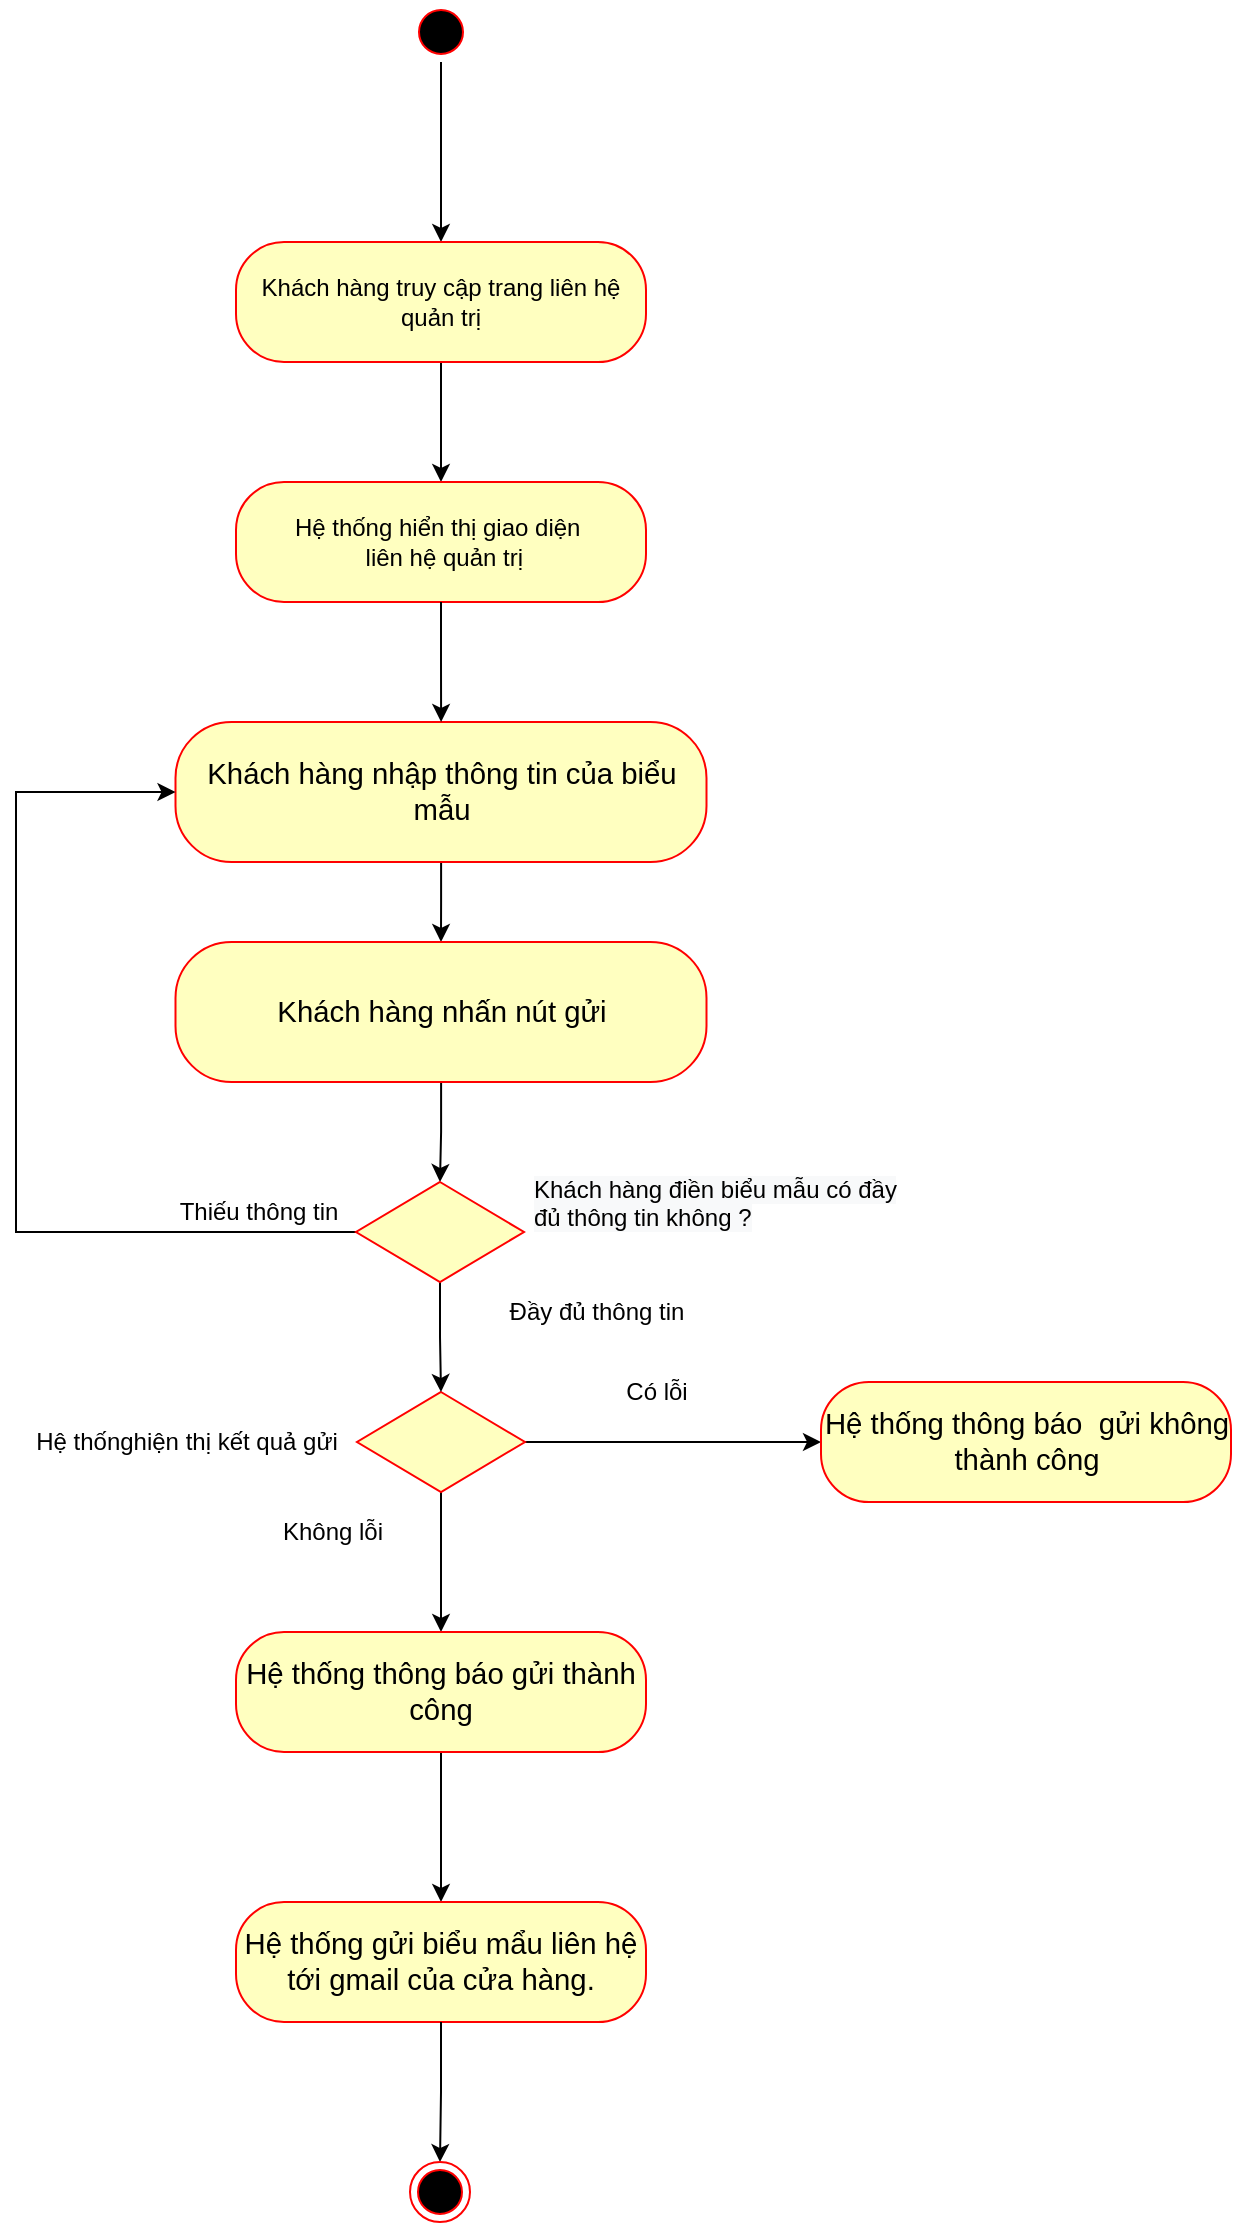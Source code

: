 <mxfile version="16.5.1" type="device"><diagram id="GWz8FKtvUxjLXYMYI-De" name="Trang-2"><mxGraphModel dx="1296" dy="2234" grid="1" gridSize="10" guides="1" tooltips="1" connect="1" arrows="1" fold="1" page="1" pageScale="1" pageWidth="827" pageHeight="1169" math="0" shadow="0"><root><mxCell id="0"/><mxCell id="1" parent="0"/><mxCell id="0PlNNrWI8vnJY1lhsVCf-1" style="edgeStyle=orthogonalEdgeStyle;rounded=0;orthogonalLoop=1;jettySize=auto;html=1;" parent="1" source="0PlNNrWI8vnJY1lhsVCf-2" target="0PlNNrWI8vnJY1lhsVCf-4" edge="1"><mxGeometry relative="1" as="geometry"/></mxCell><mxCell id="0PlNNrWI8vnJY1lhsVCf-2" value="" style="ellipse;html=1;shape=startState;fillColor=#000000;strokeColor=#ff0000;fontFamily=Helvetica;" parent="1" vertex="1"><mxGeometry x="277.5" y="-20" width="30" height="30" as="geometry"/></mxCell><mxCell id="0PlNNrWI8vnJY1lhsVCf-3" style="edgeStyle=orthogonalEdgeStyle;rounded=0;orthogonalLoop=1;jettySize=auto;html=1;entryX=0.5;entryY=0;entryDx=0;entryDy=0;" parent="1" source="0PlNNrWI8vnJY1lhsVCf-4" edge="1"><mxGeometry relative="1" as="geometry"><mxPoint x="292.5" y="220" as="targetPoint"/></mxGeometry></mxCell><mxCell id="0PlNNrWI8vnJY1lhsVCf-4" value="Khách hàng truy cập trang liên hệ quản trị" style="rounded=1;whiteSpace=wrap;html=1;arcSize=40;fontColor=#000000;fillColor=#ffffc0;strokeColor=#ff0000;fontFamily=Helvetica;" parent="1" vertex="1"><mxGeometry x="190" y="100" width="205" height="60" as="geometry"/></mxCell><mxCell id="0PlNNrWI8vnJY1lhsVCf-7" value="Hệ thống hiển thị giao diện&amp;nbsp;&lt;br&gt;&amp;nbsp;liên hệ quản trị" style="rounded=1;whiteSpace=wrap;html=1;arcSize=40;fontColor=#000000;fillColor=#ffffc0;strokeColor=#ff0000;fontFamily=Helvetica;" parent="1" vertex="1"><mxGeometry x="190" y="220" width="205" height="60" as="geometry"/></mxCell><mxCell id="0PlNNrWI8vnJY1lhsVCf-8" style="edgeStyle=orthogonalEdgeStyle;rounded=0;orthogonalLoop=1;jettySize=auto;html=1;entryX=0.5;entryY=0;entryDx=0;entryDy=0;" parent="1" source="0PlNNrWI8vnJY1lhsVCf-10" target="0PlNNrWI8vnJY1lhsVCf-13" edge="1"><mxGeometry relative="1" as="geometry"/></mxCell><mxCell id="0PlNNrWI8vnJY1lhsVCf-9" style="edgeStyle=orthogonalEdgeStyle;rounded=0;orthogonalLoop=1;jettySize=auto;html=1;" parent="1" source="0PlNNrWI8vnJY1lhsVCf-10" target="0PlNNrWI8vnJY1lhsVCf-11" edge="1"><mxGeometry relative="1" as="geometry"/></mxCell><mxCell id="0PlNNrWI8vnJY1lhsVCf-10" value="" style="rhombus;whiteSpace=wrap;html=1;fillColor=#ffffc0;strokeColor=#ff0000;fontFamily=Helvetica;" parent="1" vertex="1"><mxGeometry x="250.5" y="675" width="84" height="50" as="geometry"/></mxCell><mxCell id="0PlNNrWI8vnJY1lhsVCf-11" value="&lt;font face=&quot;calibri, sans-serif&quot;&gt;&lt;span style=&quot;font-size: 14.667px&quot;&gt;Hệ thống thông báo&amp;nbsp; gửi không thành công&lt;br&gt;&lt;/span&gt;&lt;/font&gt;" style="rounded=1;whiteSpace=wrap;html=1;arcSize=40;fontColor=#000000;fillColor=#ffffc0;strokeColor=#ff0000;fontFamily=Helvetica;" parent="1" vertex="1"><mxGeometry x="482.5" y="670" width="205" height="60" as="geometry"/></mxCell><mxCell id="0PlNNrWI8vnJY1lhsVCf-12" style="edgeStyle=orthogonalEdgeStyle;rounded=0;orthogonalLoop=1;jettySize=auto;html=1;" parent="1" source="0PlNNrWI8vnJY1lhsVCf-13" target="3BZcUjvEPOhgfc1fOf5P-1" edge="1"><mxGeometry relative="1" as="geometry"/></mxCell><mxCell id="0PlNNrWI8vnJY1lhsVCf-13" value="&lt;font face=&quot;calibri, sans-serif&quot;&gt;&lt;span style=&quot;font-size: 14.667px&quot;&gt;Hệ thống thông báo gửi thành công&lt;br&gt;&lt;/span&gt;&lt;/font&gt;" style="rounded=1;whiteSpace=wrap;html=1;arcSize=40;fontColor=#000000;fillColor=#ffffc0;strokeColor=#ff0000;fontFamily=Helvetica;" parent="1" vertex="1"><mxGeometry x="190" y="795" width="205" height="60" as="geometry"/></mxCell><mxCell id="0PlNNrWI8vnJY1lhsVCf-15" value="Hệ thốnghiện thị kết quả gửi" style="text;html=1;align=center;verticalAlign=middle;resizable=0;points=[];autosize=1;strokeColor=none;fillColor=none;" parent="1" vertex="1"><mxGeometry x="80" y="685" width="170" height="30" as="geometry"/></mxCell><mxCell id="0PlNNrWI8vnJY1lhsVCf-16" value="Có lỗi" style="text;html=1;align=center;verticalAlign=middle;resizable=0;points=[];autosize=1;strokeColor=none;fillColor=none;" parent="1" vertex="1"><mxGeometry x="374.5" y="660" width="50" height="30" as="geometry"/></mxCell><mxCell id="0PlNNrWI8vnJY1lhsVCf-17" value="Không lỗi" style="text;html=1;align=center;verticalAlign=middle;resizable=0;points=[];autosize=1;strokeColor=none;fillColor=none;" parent="1" vertex="1"><mxGeometry x="202.5" y="730" width="70" height="30" as="geometry"/></mxCell><mxCell id="S_n3FciFIjDG1Gopz0yf-6" style="edgeStyle=orthogonalEdgeStyle;rounded=0;orthogonalLoop=1;jettySize=auto;html=1;entryX=0.5;entryY=0;entryDx=0;entryDy=0;" parent="1" source="S_n3FciFIjDG1Gopz0yf-1" target="S_n3FciFIjDG1Gopz0yf-5" edge="1"><mxGeometry relative="1" as="geometry"/></mxCell><mxCell id="S_n3FciFIjDG1Gopz0yf-1" value="&lt;span id=&quot;docs-internal-guid-6ba51107-7fff-6d62-eb34-f2f79f87cc2d&quot;&gt;&lt;p style=&quot;line-height:1.2;margin-top:0pt;margin-bottom:0pt;&quot; dir=&quot;ltr&quot;&gt;&lt;span style=&quot;font-size: 11pt; font-family: Calibri, sans-serif; background-color: transparent; font-variant-numeric: normal; font-variant-east-asian: normal; vertical-align: baseline;&quot;&gt;Khách hàng nhập thông tin của biểu mẫu&lt;/span&gt;&lt;/p&gt;&lt;/span&gt;" style="rounded=1;whiteSpace=wrap;html=1;arcSize=40;fontColor=#000000;fillColor=#ffffc0;strokeColor=#ff0000;" parent="1" vertex="1"><mxGeometry x="159.75" y="340" width="265.5" height="70" as="geometry"/></mxCell><mxCell id="S_n3FciFIjDG1Gopz0yf-4" style="edgeStyle=orthogonalEdgeStyle;rounded=0;orthogonalLoop=1;jettySize=auto;html=1;exitX=0.5;exitY=1;exitDx=0;exitDy=0;" parent="1" source="0PlNNrWI8vnJY1lhsVCf-7" target="S_n3FciFIjDG1Gopz0yf-1" edge="1"><mxGeometry relative="1" as="geometry"><mxPoint x="312.5" y="240" as="targetPoint"/><mxPoint x="610" y="240" as="sourcePoint"/></mxGeometry></mxCell><mxCell id="S_n3FciFIjDG1Gopz0yf-9" style="edgeStyle=orthogonalEdgeStyle;rounded=0;orthogonalLoop=1;jettySize=auto;html=1;entryX=0.5;entryY=0;entryDx=0;entryDy=0;" parent="1" source="S_n3FciFIjDG1Gopz0yf-5" target="S_n3FciFIjDG1Gopz0yf-8" edge="1"><mxGeometry relative="1" as="geometry"/></mxCell><mxCell id="S_n3FciFIjDG1Gopz0yf-5" value="&lt;span id=&quot;docs-internal-guid-6ba51107-7fff-6d62-eb34-f2f79f87cc2d&quot;&gt;&lt;p style=&quot;line-height:1.2;margin-top:0pt;margin-bottom:0pt;&quot; dir=&quot;ltr&quot;&gt;&lt;span id=&quot;docs-internal-guid-4260474c-7fff-daea-726d-ce7d146c84e8&quot;&gt;&lt;span style=&quot;font-size: 11pt; font-family: Calibri, sans-serif; background-color: transparent; font-variant-numeric: normal; font-variant-east-asian: normal; vertical-align: baseline;&quot;&gt;Khách hàng nhấn nút gửi&lt;/span&gt;&lt;/span&gt;&lt;br&gt;&lt;/p&gt;&lt;/span&gt;" style="rounded=1;whiteSpace=wrap;html=1;arcSize=40;fontColor=#000000;fillColor=#ffffc0;strokeColor=#ff0000;" parent="1" vertex="1"><mxGeometry x="159.75" y="450" width="265.5" height="70" as="geometry"/></mxCell><mxCell id="S_n3FciFIjDG1Gopz0yf-11" style="edgeStyle=orthogonalEdgeStyle;rounded=0;orthogonalLoop=1;jettySize=auto;html=1;exitX=0.5;exitY=1;exitDx=0;exitDy=0;entryX=0.5;entryY=0;entryDx=0;entryDy=0;" parent="1" source="S_n3FciFIjDG1Gopz0yf-8" target="0PlNNrWI8vnJY1lhsVCf-10" edge="1"><mxGeometry relative="1" as="geometry"/></mxCell><mxCell id="S_n3FciFIjDG1Gopz0yf-14" style="edgeStyle=orthogonalEdgeStyle;rounded=0;orthogonalLoop=1;jettySize=auto;html=1;entryX=0;entryY=0.5;entryDx=0;entryDy=0;" parent="1" source="S_n3FciFIjDG1Gopz0yf-8" target="S_n3FciFIjDG1Gopz0yf-1" edge="1"><mxGeometry relative="1" as="geometry"><mxPoint x="40" y="395" as="targetPoint"/><Array as="points"><mxPoint x="80" y="595"/><mxPoint x="80" y="375"/></Array></mxGeometry></mxCell><mxCell id="S_n3FciFIjDG1Gopz0yf-8" value="" style="rhombus;whiteSpace=wrap;html=1;fillColor=#ffffc0;strokeColor=#ff0000;fontFamily=Helvetica;" parent="1" vertex="1"><mxGeometry x="250" y="570" width="84" height="50" as="geometry"/></mxCell><mxCell id="S_n3FciFIjDG1Gopz0yf-10" value="&lt;span style=&quot;color: rgb(0, 0, 0); font-family: Helvetica; font-size: 12px; font-style: normal; font-variant-ligatures: normal; font-variant-caps: normal; font-weight: 400; letter-spacing: normal; orphans: 2; text-align: center; text-indent: 0px; text-transform: none; widows: 2; word-spacing: 0px; -webkit-text-stroke-width: 0px; background-color: rgb(248, 249, 250); text-decoration-thickness: initial; text-decoration-style: initial; text-decoration-color: initial; float: none; display: inline !important;&quot;&gt;Khách hàng điền biểu mẫu có đầy đủ thông tin không ?&lt;br&gt;&lt;/span&gt;" style="text;whiteSpace=wrap;html=1;" parent="1" vertex="1"><mxGeometry x="337" y="560" width="200" height="50" as="geometry"/></mxCell><mxCell id="S_n3FciFIjDG1Gopz0yf-12" value="Đầy đủ thông tin" style="text;html=1;align=center;verticalAlign=middle;resizable=0;points=[];autosize=1;strokeColor=none;fillColor=none;" parent="1" vertex="1"><mxGeometry x="314.5" y="620" width="110" height="30" as="geometry"/></mxCell><mxCell id="S_n3FciFIjDG1Gopz0yf-15" value="Thiếu thông tin" style="text;html=1;align=center;verticalAlign=middle;resizable=0;points=[];autosize=1;strokeColor=none;fillColor=none;" parent="1" vertex="1"><mxGeometry x="150.5" y="570" width="100" height="30" as="geometry"/></mxCell><mxCell id="3BZcUjvEPOhgfc1fOf5P-1" value="&lt;span id=&quot;docs-internal-guid-e414d633-7fff-2788-c159-fafd4c387476&quot;&gt;&lt;span style=&quot;font-size: 11pt ; font-family: &amp;#34;calibri&amp;#34; , sans-serif ; background-color: transparent ; vertical-align: baseline&quot;&gt;Hệ thống gửi biểu mẩu liên hệ tới gmail của cửa hàng.&lt;/span&gt;&lt;/span&gt;&lt;font face=&quot;calibri, sans-serif&quot;&gt;&lt;span style=&quot;font-size: 14.667px&quot;&gt;&lt;br&gt;&lt;/span&gt;&lt;/font&gt;" style="rounded=1;whiteSpace=wrap;html=1;arcSize=40;fontColor=#000000;fillColor=#ffffc0;strokeColor=#ff0000;fontFamily=Helvetica;" parent="1" vertex="1"><mxGeometry x="190" y="930" width="205" height="60" as="geometry"/></mxCell><mxCell id="3BZcUjvEPOhgfc1fOf5P-2" style="edgeStyle=orthogonalEdgeStyle;rounded=0;orthogonalLoop=1;jettySize=auto;html=1;" parent="1" source="3BZcUjvEPOhgfc1fOf5P-1" target="stEazgK1F3m6nZtfTVhb-1" edge="1"><mxGeometry relative="1" as="geometry"><mxPoint x="302.5" y="865" as="sourcePoint"/><mxPoint x="292.5" y="1050" as="targetPoint"/></mxGeometry></mxCell><mxCell id="stEazgK1F3m6nZtfTVhb-1" value="" style="ellipse;html=1;shape=endState;fillColor=#000000;strokeColor=#ff0000;" parent="1" vertex="1"><mxGeometry x="277" y="1060" width="30" height="30" as="geometry"/></mxCell></root></mxGraphModel></diagram></mxfile>